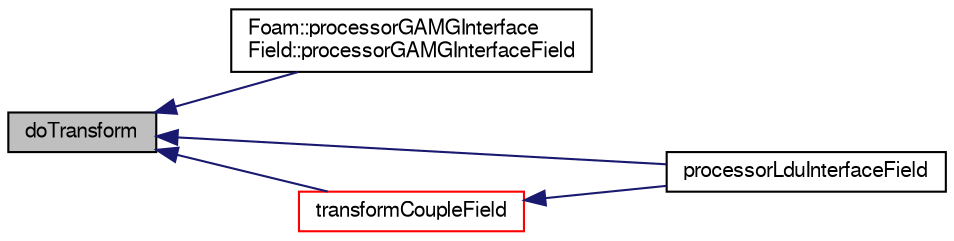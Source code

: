digraph "doTransform"
{
  bgcolor="transparent";
  edge [fontname="FreeSans",fontsize="10",labelfontname="FreeSans",labelfontsize="10"];
  node [fontname="FreeSans",fontsize="10",shape=record];
  rankdir="LR";
  Node31 [label="doTransform",height=0.2,width=0.4,color="black", fillcolor="grey75", style="filled", fontcolor="black"];
  Node31 -> Node32 [dir="back",color="midnightblue",fontsize="10",style="solid",fontname="FreeSans"];
  Node32 [label="Foam::processorGAMGInterface\lField::processorGAMGInterfaceField",height=0.2,width=0.4,color="black",URL="$a27018.html#a7380bda03c95c3ff6c425c04a9671151",tooltip="Construct from GAMG interface and fine level interface field. "];
  Node31 -> Node33 [dir="back",color="midnightblue",fontsize="10",style="solid",fontname="FreeSans"];
  Node33 [label="processorLduInterfaceField",height=0.2,width=0.4,color="black",URL="$a26874.html#a84246dcb2da3a0d89ca6eba95b3bbf29",tooltip="Construct given coupled patch. "];
  Node31 -> Node34 [dir="back",color="midnightblue",fontsize="10",style="solid",fontname="FreeSans"];
  Node34 [label="transformCoupleField",height=0.2,width=0.4,color="red",URL="$a26874.html#af444eb11487cc65c3f7e9f29184aa5bc",tooltip="Transform given patch field. "];
  Node34 -> Node33 [dir="back",color="midnightblue",fontsize="10",style="solid",fontname="FreeSans"];
}
